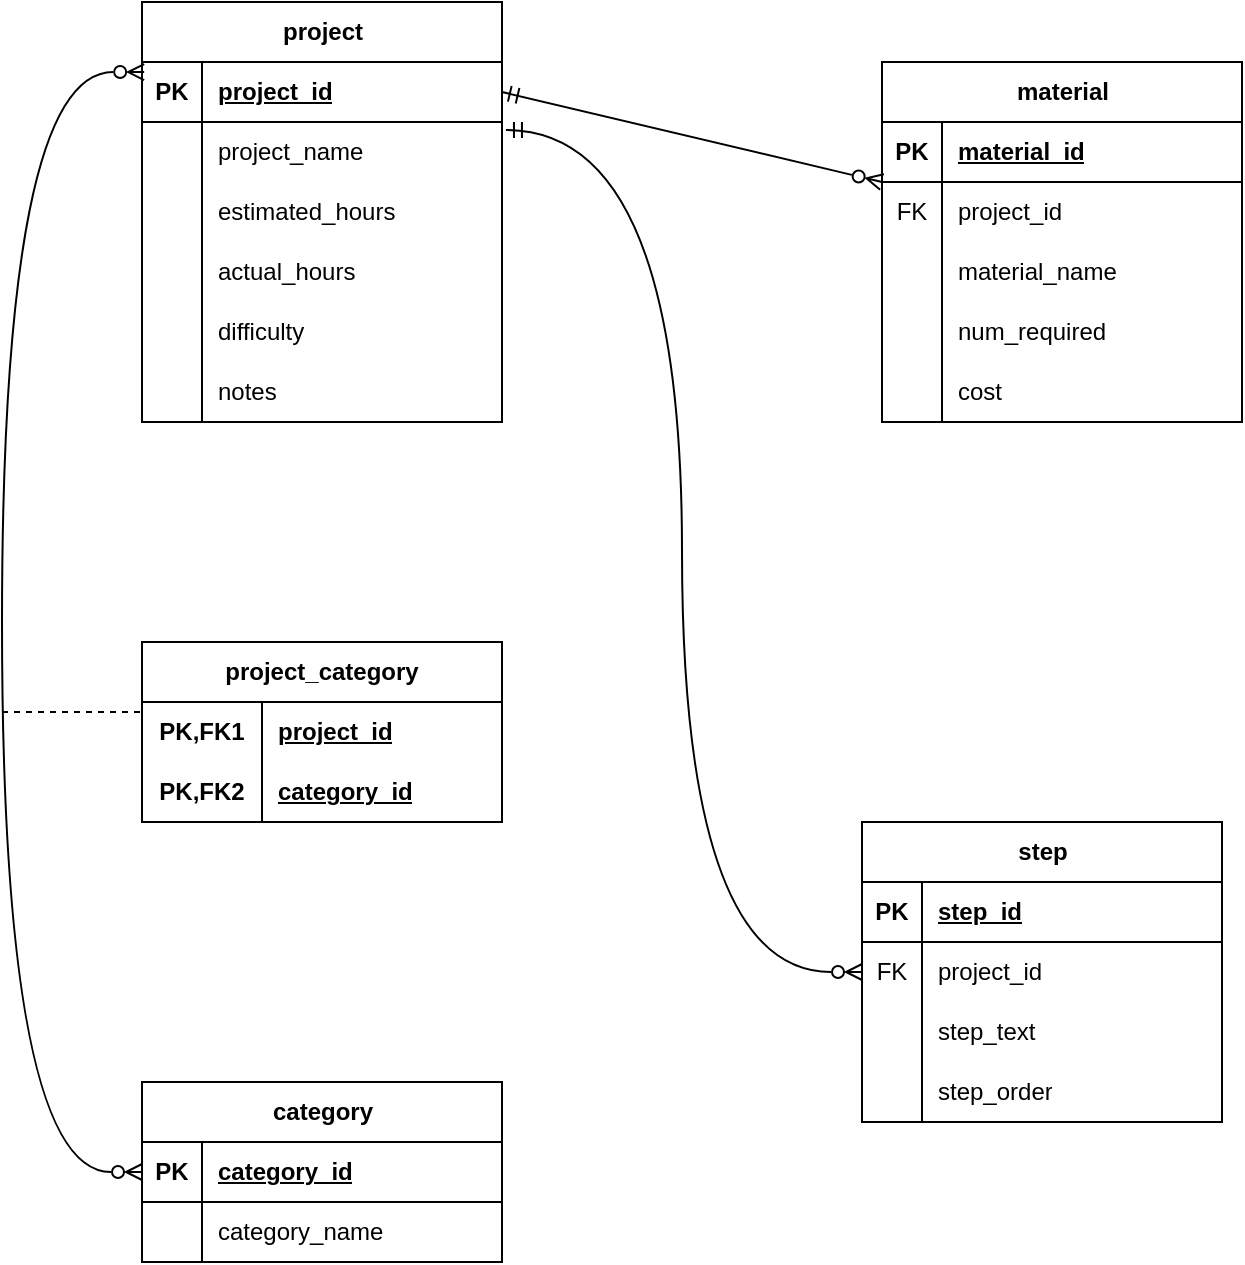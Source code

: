 <mxfile version="24.2.5" type="device">
  <diagram name="Page-1" id="KeR7b5HdFEqE9c_UbtQK">
    <mxGraphModel dx="1434" dy="844" grid="1" gridSize="10" guides="1" tooltips="1" connect="1" arrows="1" fold="1" page="1" pageScale="1" pageWidth="850" pageHeight="1100" math="0" shadow="0">
      <root>
        <mxCell id="0" />
        <mxCell id="1" parent="0" />
        <mxCell id="RJFMy4HQ_x7MkkAByp6B-1" value="project" style="shape=table;startSize=30;container=1;collapsible=1;childLayout=tableLayout;fixedRows=1;rowLines=0;fontStyle=1;align=center;resizeLast=1;html=1;" vertex="1" parent="1">
          <mxGeometry x="110" y="50" width="180" height="210" as="geometry" />
        </mxCell>
        <mxCell id="RJFMy4HQ_x7MkkAByp6B-2" value="" style="shape=tableRow;horizontal=0;startSize=0;swimlaneHead=0;swimlaneBody=0;fillColor=none;collapsible=0;dropTarget=0;points=[[0,0.5],[1,0.5]];portConstraint=eastwest;top=0;left=0;right=0;bottom=1;" vertex="1" parent="RJFMy4HQ_x7MkkAByp6B-1">
          <mxGeometry y="30" width="180" height="30" as="geometry" />
        </mxCell>
        <mxCell id="RJFMy4HQ_x7MkkAByp6B-3" value="PK" style="shape=partialRectangle;connectable=0;fillColor=none;top=0;left=0;bottom=0;right=0;fontStyle=1;overflow=hidden;whiteSpace=wrap;html=1;" vertex="1" parent="RJFMy4HQ_x7MkkAByp6B-2">
          <mxGeometry width="30" height="30" as="geometry">
            <mxRectangle width="30" height="30" as="alternateBounds" />
          </mxGeometry>
        </mxCell>
        <mxCell id="RJFMy4HQ_x7MkkAByp6B-4" value="project_id" style="shape=partialRectangle;connectable=0;fillColor=none;top=0;left=0;bottom=0;right=0;align=left;spacingLeft=6;fontStyle=5;overflow=hidden;whiteSpace=wrap;html=1;" vertex="1" parent="RJFMy4HQ_x7MkkAByp6B-2">
          <mxGeometry x="30" width="150" height="30" as="geometry">
            <mxRectangle width="150" height="30" as="alternateBounds" />
          </mxGeometry>
        </mxCell>
        <mxCell id="RJFMy4HQ_x7MkkAByp6B-5" value="" style="shape=tableRow;horizontal=0;startSize=0;swimlaneHead=0;swimlaneBody=0;fillColor=none;collapsible=0;dropTarget=0;points=[[0,0.5],[1,0.5]];portConstraint=eastwest;top=0;left=0;right=0;bottom=0;" vertex="1" parent="RJFMy4HQ_x7MkkAByp6B-1">
          <mxGeometry y="60" width="180" height="30" as="geometry" />
        </mxCell>
        <mxCell id="RJFMy4HQ_x7MkkAByp6B-6" value="" style="shape=partialRectangle;connectable=0;fillColor=none;top=0;left=0;bottom=0;right=0;editable=1;overflow=hidden;whiteSpace=wrap;html=1;" vertex="1" parent="RJFMy4HQ_x7MkkAByp6B-5">
          <mxGeometry width="30" height="30" as="geometry">
            <mxRectangle width="30" height="30" as="alternateBounds" />
          </mxGeometry>
        </mxCell>
        <mxCell id="RJFMy4HQ_x7MkkAByp6B-7" value="project_name" style="shape=partialRectangle;connectable=0;fillColor=none;top=0;left=0;bottom=0;right=0;align=left;spacingLeft=6;overflow=hidden;whiteSpace=wrap;html=1;" vertex="1" parent="RJFMy4HQ_x7MkkAByp6B-5">
          <mxGeometry x="30" width="150" height="30" as="geometry">
            <mxRectangle width="150" height="30" as="alternateBounds" />
          </mxGeometry>
        </mxCell>
        <mxCell id="RJFMy4HQ_x7MkkAByp6B-8" value="" style="shape=tableRow;horizontal=0;startSize=0;swimlaneHead=0;swimlaneBody=0;fillColor=none;collapsible=0;dropTarget=0;points=[[0,0.5],[1,0.5]];portConstraint=eastwest;top=0;left=0;right=0;bottom=0;" vertex="1" parent="RJFMy4HQ_x7MkkAByp6B-1">
          <mxGeometry y="90" width="180" height="30" as="geometry" />
        </mxCell>
        <mxCell id="RJFMy4HQ_x7MkkAByp6B-9" value="" style="shape=partialRectangle;connectable=0;fillColor=none;top=0;left=0;bottom=0;right=0;editable=1;overflow=hidden;whiteSpace=wrap;html=1;" vertex="1" parent="RJFMy4HQ_x7MkkAByp6B-8">
          <mxGeometry width="30" height="30" as="geometry">
            <mxRectangle width="30" height="30" as="alternateBounds" />
          </mxGeometry>
        </mxCell>
        <mxCell id="RJFMy4HQ_x7MkkAByp6B-10" value="estimated_hours" style="shape=partialRectangle;connectable=0;fillColor=none;top=0;left=0;bottom=0;right=0;align=left;spacingLeft=6;overflow=hidden;whiteSpace=wrap;html=1;" vertex="1" parent="RJFMy4HQ_x7MkkAByp6B-8">
          <mxGeometry x="30" width="150" height="30" as="geometry">
            <mxRectangle width="150" height="30" as="alternateBounds" />
          </mxGeometry>
        </mxCell>
        <mxCell id="RJFMy4HQ_x7MkkAByp6B-11" value="" style="shape=tableRow;horizontal=0;startSize=0;swimlaneHead=0;swimlaneBody=0;fillColor=none;collapsible=0;dropTarget=0;points=[[0,0.5],[1,0.5]];portConstraint=eastwest;top=0;left=0;right=0;bottom=0;" vertex="1" parent="RJFMy4HQ_x7MkkAByp6B-1">
          <mxGeometry y="120" width="180" height="30" as="geometry" />
        </mxCell>
        <mxCell id="RJFMy4HQ_x7MkkAByp6B-12" value="" style="shape=partialRectangle;connectable=0;fillColor=none;top=0;left=0;bottom=0;right=0;editable=1;overflow=hidden;whiteSpace=wrap;html=1;" vertex="1" parent="RJFMy4HQ_x7MkkAByp6B-11">
          <mxGeometry width="30" height="30" as="geometry">
            <mxRectangle width="30" height="30" as="alternateBounds" />
          </mxGeometry>
        </mxCell>
        <mxCell id="RJFMy4HQ_x7MkkAByp6B-13" value="actual_hours" style="shape=partialRectangle;connectable=0;fillColor=none;top=0;left=0;bottom=0;right=0;align=left;spacingLeft=6;overflow=hidden;whiteSpace=wrap;html=1;" vertex="1" parent="RJFMy4HQ_x7MkkAByp6B-11">
          <mxGeometry x="30" width="150" height="30" as="geometry">
            <mxRectangle width="150" height="30" as="alternateBounds" />
          </mxGeometry>
        </mxCell>
        <mxCell id="RJFMy4HQ_x7MkkAByp6B-83" value="" style="shape=tableRow;horizontal=0;startSize=0;swimlaneHead=0;swimlaneBody=0;fillColor=none;collapsible=0;dropTarget=0;points=[[0,0.5],[1,0.5]];portConstraint=eastwest;top=0;left=0;right=0;bottom=0;" vertex="1" parent="RJFMy4HQ_x7MkkAByp6B-1">
          <mxGeometry y="150" width="180" height="30" as="geometry" />
        </mxCell>
        <mxCell id="RJFMy4HQ_x7MkkAByp6B-84" value="" style="shape=partialRectangle;connectable=0;fillColor=none;top=0;left=0;bottom=0;right=0;editable=1;overflow=hidden;whiteSpace=wrap;html=1;" vertex="1" parent="RJFMy4HQ_x7MkkAByp6B-83">
          <mxGeometry width="30" height="30" as="geometry">
            <mxRectangle width="30" height="30" as="alternateBounds" />
          </mxGeometry>
        </mxCell>
        <mxCell id="RJFMy4HQ_x7MkkAByp6B-85" value="difficulty" style="shape=partialRectangle;connectable=0;fillColor=none;top=0;left=0;bottom=0;right=0;align=left;spacingLeft=6;overflow=hidden;whiteSpace=wrap;html=1;" vertex="1" parent="RJFMy4HQ_x7MkkAByp6B-83">
          <mxGeometry x="30" width="150" height="30" as="geometry">
            <mxRectangle width="150" height="30" as="alternateBounds" />
          </mxGeometry>
        </mxCell>
        <mxCell id="RJFMy4HQ_x7MkkAByp6B-86" value="" style="shape=tableRow;horizontal=0;startSize=0;swimlaneHead=0;swimlaneBody=0;fillColor=none;collapsible=0;dropTarget=0;points=[[0,0.5],[1,0.5]];portConstraint=eastwest;top=0;left=0;right=0;bottom=0;" vertex="1" parent="RJFMy4HQ_x7MkkAByp6B-1">
          <mxGeometry y="180" width="180" height="30" as="geometry" />
        </mxCell>
        <mxCell id="RJFMy4HQ_x7MkkAByp6B-87" value="" style="shape=partialRectangle;connectable=0;fillColor=none;top=0;left=0;bottom=0;right=0;editable=1;overflow=hidden;whiteSpace=wrap;html=1;" vertex="1" parent="RJFMy4HQ_x7MkkAByp6B-86">
          <mxGeometry width="30" height="30" as="geometry">
            <mxRectangle width="30" height="30" as="alternateBounds" />
          </mxGeometry>
        </mxCell>
        <mxCell id="RJFMy4HQ_x7MkkAByp6B-88" value="notes" style="shape=partialRectangle;connectable=0;fillColor=none;top=0;left=0;bottom=0;right=0;align=left;spacingLeft=6;overflow=hidden;whiteSpace=wrap;html=1;" vertex="1" parent="RJFMy4HQ_x7MkkAByp6B-86">
          <mxGeometry x="30" width="150" height="30" as="geometry">
            <mxRectangle width="150" height="30" as="alternateBounds" />
          </mxGeometry>
        </mxCell>
        <mxCell id="RJFMy4HQ_x7MkkAByp6B-14" value="category" style="shape=table;startSize=30;container=1;collapsible=1;childLayout=tableLayout;fixedRows=1;rowLines=0;fontStyle=1;align=center;resizeLast=1;html=1;" vertex="1" parent="1">
          <mxGeometry x="110" y="590" width="180" height="90" as="geometry" />
        </mxCell>
        <mxCell id="RJFMy4HQ_x7MkkAByp6B-15" value="" style="shape=tableRow;horizontal=0;startSize=0;swimlaneHead=0;swimlaneBody=0;fillColor=none;collapsible=0;dropTarget=0;points=[[0,0.5],[1,0.5]];portConstraint=eastwest;top=0;left=0;right=0;bottom=1;" vertex="1" parent="RJFMy4HQ_x7MkkAByp6B-14">
          <mxGeometry y="30" width="180" height="30" as="geometry" />
        </mxCell>
        <mxCell id="RJFMy4HQ_x7MkkAByp6B-16" value="PK" style="shape=partialRectangle;connectable=0;fillColor=none;top=0;left=0;bottom=0;right=0;fontStyle=1;overflow=hidden;whiteSpace=wrap;html=1;" vertex="1" parent="RJFMy4HQ_x7MkkAByp6B-15">
          <mxGeometry width="30" height="30" as="geometry">
            <mxRectangle width="30" height="30" as="alternateBounds" />
          </mxGeometry>
        </mxCell>
        <mxCell id="RJFMy4HQ_x7MkkAByp6B-17" value="category_id" style="shape=partialRectangle;connectable=0;fillColor=none;top=0;left=0;bottom=0;right=0;align=left;spacingLeft=6;fontStyle=5;overflow=hidden;whiteSpace=wrap;html=1;" vertex="1" parent="RJFMy4HQ_x7MkkAByp6B-15">
          <mxGeometry x="30" width="150" height="30" as="geometry">
            <mxRectangle width="150" height="30" as="alternateBounds" />
          </mxGeometry>
        </mxCell>
        <mxCell id="RJFMy4HQ_x7MkkAByp6B-18" value="" style="shape=tableRow;horizontal=0;startSize=0;swimlaneHead=0;swimlaneBody=0;fillColor=none;collapsible=0;dropTarget=0;points=[[0,0.5],[1,0.5]];portConstraint=eastwest;top=0;left=0;right=0;bottom=0;" vertex="1" parent="RJFMy4HQ_x7MkkAByp6B-14">
          <mxGeometry y="60" width="180" height="30" as="geometry" />
        </mxCell>
        <mxCell id="RJFMy4HQ_x7MkkAByp6B-19" value="" style="shape=partialRectangle;connectable=0;fillColor=none;top=0;left=0;bottom=0;right=0;editable=1;overflow=hidden;whiteSpace=wrap;html=1;" vertex="1" parent="RJFMy4HQ_x7MkkAByp6B-18">
          <mxGeometry width="30" height="30" as="geometry">
            <mxRectangle width="30" height="30" as="alternateBounds" />
          </mxGeometry>
        </mxCell>
        <mxCell id="RJFMy4HQ_x7MkkAByp6B-20" value="category_name" style="shape=partialRectangle;connectable=0;fillColor=none;top=0;left=0;bottom=0;right=0;align=left;spacingLeft=6;overflow=hidden;whiteSpace=wrap;html=1;" vertex="1" parent="RJFMy4HQ_x7MkkAByp6B-18">
          <mxGeometry x="30" width="150" height="30" as="geometry">
            <mxRectangle width="150" height="30" as="alternateBounds" />
          </mxGeometry>
        </mxCell>
        <mxCell id="RJFMy4HQ_x7MkkAByp6B-44" value="project_category" style="shape=table;startSize=30;container=1;collapsible=1;childLayout=tableLayout;fixedRows=1;rowLines=0;fontStyle=1;align=center;resizeLast=1;html=1;whiteSpace=wrap;" vertex="1" parent="1">
          <mxGeometry x="110" y="370" width="180" height="90" as="geometry" />
        </mxCell>
        <mxCell id="RJFMy4HQ_x7MkkAByp6B-45" value="" style="shape=tableRow;horizontal=0;startSize=0;swimlaneHead=0;swimlaneBody=0;fillColor=none;collapsible=0;dropTarget=0;points=[[0,0.5],[1,0.5]];portConstraint=eastwest;top=0;left=0;right=0;bottom=0;html=1;" vertex="1" parent="RJFMy4HQ_x7MkkAByp6B-44">
          <mxGeometry y="30" width="180" height="30" as="geometry" />
        </mxCell>
        <mxCell id="RJFMy4HQ_x7MkkAByp6B-46" value="PK,FK1" style="shape=partialRectangle;connectable=0;fillColor=none;top=0;left=0;bottom=0;right=0;fontStyle=1;overflow=hidden;html=1;whiteSpace=wrap;" vertex="1" parent="RJFMy4HQ_x7MkkAByp6B-45">
          <mxGeometry width="60" height="30" as="geometry">
            <mxRectangle width="60" height="30" as="alternateBounds" />
          </mxGeometry>
        </mxCell>
        <mxCell id="RJFMy4HQ_x7MkkAByp6B-47" value="project_id" style="shape=partialRectangle;connectable=0;fillColor=none;top=0;left=0;bottom=0;right=0;align=left;spacingLeft=6;fontStyle=5;overflow=hidden;html=1;whiteSpace=wrap;" vertex="1" parent="RJFMy4HQ_x7MkkAByp6B-45">
          <mxGeometry x="60" width="120" height="30" as="geometry">
            <mxRectangle width="120" height="30" as="alternateBounds" />
          </mxGeometry>
        </mxCell>
        <mxCell id="RJFMy4HQ_x7MkkAByp6B-48" value="" style="shape=tableRow;horizontal=0;startSize=0;swimlaneHead=0;swimlaneBody=0;fillColor=none;collapsible=0;dropTarget=0;points=[[0,0.5],[1,0.5]];portConstraint=eastwest;top=0;left=0;right=0;bottom=1;html=1;" vertex="1" parent="RJFMy4HQ_x7MkkAByp6B-44">
          <mxGeometry y="60" width="180" height="30" as="geometry" />
        </mxCell>
        <mxCell id="RJFMy4HQ_x7MkkAByp6B-49" value="PK,FK2" style="shape=partialRectangle;connectable=0;fillColor=none;top=0;left=0;bottom=0;right=0;fontStyle=1;overflow=hidden;html=1;whiteSpace=wrap;" vertex="1" parent="RJFMy4HQ_x7MkkAByp6B-48">
          <mxGeometry width="60" height="30" as="geometry">
            <mxRectangle width="60" height="30" as="alternateBounds" />
          </mxGeometry>
        </mxCell>
        <mxCell id="RJFMy4HQ_x7MkkAByp6B-50" value="category_id" style="shape=partialRectangle;connectable=0;fillColor=none;top=0;left=0;bottom=0;right=0;align=left;spacingLeft=6;fontStyle=5;overflow=hidden;html=1;whiteSpace=wrap;" vertex="1" parent="RJFMy4HQ_x7MkkAByp6B-48">
          <mxGeometry x="60" width="120" height="30" as="geometry">
            <mxRectangle width="120" height="30" as="alternateBounds" />
          </mxGeometry>
        </mxCell>
        <mxCell id="RJFMy4HQ_x7MkkAByp6B-57" value="material" style="shape=table;startSize=30;container=1;collapsible=1;childLayout=tableLayout;fixedRows=1;rowLines=0;fontStyle=1;align=center;resizeLast=1;html=1;" vertex="1" parent="1">
          <mxGeometry x="480" y="80" width="180" height="180" as="geometry" />
        </mxCell>
        <mxCell id="RJFMy4HQ_x7MkkAByp6B-58" value="" style="shape=tableRow;horizontal=0;startSize=0;swimlaneHead=0;swimlaneBody=0;fillColor=none;collapsible=0;dropTarget=0;points=[[0,0.5],[1,0.5]];portConstraint=eastwest;top=0;left=0;right=0;bottom=1;" vertex="1" parent="RJFMy4HQ_x7MkkAByp6B-57">
          <mxGeometry y="30" width="180" height="30" as="geometry" />
        </mxCell>
        <mxCell id="RJFMy4HQ_x7MkkAByp6B-59" value="PK" style="shape=partialRectangle;connectable=0;fillColor=none;top=0;left=0;bottom=0;right=0;fontStyle=1;overflow=hidden;whiteSpace=wrap;html=1;" vertex="1" parent="RJFMy4HQ_x7MkkAByp6B-58">
          <mxGeometry width="30" height="30" as="geometry">
            <mxRectangle width="30" height="30" as="alternateBounds" />
          </mxGeometry>
        </mxCell>
        <mxCell id="RJFMy4HQ_x7MkkAByp6B-60" value="material_id" style="shape=partialRectangle;connectable=0;fillColor=none;top=0;left=0;bottom=0;right=0;align=left;spacingLeft=6;fontStyle=5;overflow=hidden;whiteSpace=wrap;html=1;" vertex="1" parent="RJFMy4HQ_x7MkkAByp6B-58">
          <mxGeometry x="30" width="150" height="30" as="geometry">
            <mxRectangle width="150" height="30" as="alternateBounds" />
          </mxGeometry>
        </mxCell>
        <mxCell id="RJFMy4HQ_x7MkkAByp6B-61" value="" style="shape=tableRow;horizontal=0;startSize=0;swimlaneHead=0;swimlaneBody=0;fillColor=none;collapsible=0;dropTarget=0;points=[[0,0.5],[1,0.5]];portConstraint=eastwest;top=0;left=0;right=0;bottom=0;" vertex="1" parent="RJFMy4HQ_x7MkkAByp6B-57">
          <mxGeometry y="60" width="180" height="30" as="geometry" />
        </mxCell>
        <mxCell id="RJFMy4HQ_x7MkkAByp6B-62" value="FK" style="shape=partialRectangle;connectable=0;fillColor=none;top=0;left=0;bottom=0;right=0;editable=1;overflow=hidden;whiteSpace=wrap;html=1;" vertex="1" parent="RJFMy4HQ_x7MkkAByp6B-61">
          <mxGeometry width="30" height="30" as="geometry">
            <mxRectangle width="30" height="30" as="alternateBounds" />
          </mxGeometry>
        </mxCell>
        <mxCell id="RJFMy4HQ_x7MkkAByp6B-63" value="project_id" style="shape=partialRectangle;connectable=0;fillColor=none;top=0;left=0;bottom=0;right=0;align=left;spacingLeft=6;overflow=hidden;whiteSpace=wrap;html=1;" vertex="1" parent="RJFMy4HQ_x7MkkAByp6B-61">
          <mxGeometry x="30" width="150" height="30" as="geometry">
            <mxRectangle width="150" height="30" as="alternateBounds" />
          </mxGeometry>
        </mxCell>
        <mxCell id="RJFMy4HQ_x7MkkAByp6B-64" value="" style="shape=tableRow;horizontal=0;startSize=0;swimlaneHead=0;swimlaneBody=0;fillColor=none;collapsible=0;dropTarget=0;points=[[0,0.5],[1,0.5]];portConstraint=eastwest;top=0;left=0;right=0;bottom=0;" vertex="1" parent="RJFMy4HQ_x7MkkAByp6B-57">
          <mxGeometry y="90" width="180" height="30" as="geometry" />
        </mxCell>
        <mxCell id="RJFMy4HQ_x7MkkAByp6B-65" value="" style="shape=partialRectangle;connectable=0;fillColor=none;top=0;left=0;bottom=0;right=0;editable=1;overflow=hidden;whiteSpace=wrap;html=1;" vertex="1" parent="RJFMy4HQ_x7MkkAByp6B-64">
          <mxGeometry width="30" height="30" as="geometry">
            <mxRectangle width="30" height="30" as="alternateBounds" />
          </mxGeometry>
        </mxCell>
        <mxCell id="RJFMy4HQ_x7MkkAByp6B-66" value="material_name" style="shape=partialRectangle;connectable=0;fillColor=none;top=0;left=0;bottom=0;right=0;align=left;spacingLeft=6;overflow=hidden;whiteSpace=wrap;html=1;" vertex="1" parent="RJFMy4HQ_x7MkkAByp6B-64">
          <mxGeometry x="30" width="150" height="30" as="geometry">
            <mxRectangle width="150" height="30" as="alternateBounds" />
          </mxGeometry>
        </mxCell>
        <mxCell id="RJFMy4HQ_x7MkkAByp6B-67" value="" style="shape=tableRow;horizontal=0;startSize=0;swimlaneHead=0;swimlaneBody=0;fillColor=none;collapsible=0;dropTarget=0;points=[[0,0.5],[1,0.5]];portConstraint=eastwest;top=0;left=0;right=0;bottom=0;" vertex="1" parent="RJFMy4HQ_x7MkkAByp6B-57">
          <mxGeometry y="120" width="180" height="30" as="geometry" />
        </mxCell>
        <mxCell id="RJFMy4HQ_x7MkkAByp6B-68" value="" style="shape=partialRectangle;connectable=0;fillColor=none;top=0;left=0;bottom=0;right=0;editable=1;overflow=hidden;whiteSpace=wrap;html=1;" vertex="1" parent="RJFMy4HQ_x7MkkAByp6B-67">
          <mxGeometry width="30" height="30" as="geometry">
            <mxRectangle width="30" height="30" as="alternateBounds" />
          </mxGeometry>
        </mxCell>
        <mxCell id="RJFMy4HQ_x7MkkAByp6B-69" value="num_required" style="shape=partialRectangle;connectable=0;fillColor=none;top=0;left=0;bottom=0;right=0;align=left;spacingLeft=6;overflow=hidden;whiteSpace=wrap;html=1;" vertex="1" parent="RJFMy4HQ_x7MkkAByp6B-67">
          <mxGeometry x="30" width="150" height="30" as="geometry">
            <mxRectangle width="150" height="30" as="alternateBounds" />
          </mxGeometry>
        </mxCell>
        <mxCell id="RJFMy4HQ_x7MkkAByp6B-89" value="" style="shape=tableRow;horizontal=0;startSize=0;swimlaneHead=0;swimlaneBody=0;fillColor=none;collapsible=0;dropTarget=0;points=[[0,0.5],[1,0.5]];portConstraint=eastwest;top=0;left=0;right=0;bottom=0;" vertex="1" parent="RJFMy4HQ_x7MkkAByp6B-57">
          <mxGeometry y="150" width="180" height="30" as="geometry" />
        </mxCell>
        <mxCell id="RJFMy4HQ_x7MkkAByp6B-90" value="" style="shape=partialRectangle;connectable=0;fillColor=none;top=0;left=0;bottom=0;right=0;editable=1;overflow=hidden;whiteSpace=wrap;html=1;" vertex="1" parent="RJFMy4HQ_x7MkkAByp6B-89">
          <mxGeometry width="30" height="30" as="geometry">
            <mxRectangle width="30" height="30" as="alternateBounds" />
          </mxGeometry>
        </mxCell>
        <mxCell id="RJFMy4HQ_x7MkkAByp6B-91" value="cost" style="shape=partialRectangle;connectable=0;fillColor=none;top=0;left=0;bottom=0;right=0;align=left;spacingLeft=6;overflow=hidden;whiteSpace=wrap;html=1;" vertex="1" parent="RJFMy4HQ_x7MkkAByp6B-89">
          <mxGeometry x="30" width="150" height="30" as="geometry">
            <mxRectangle width="150" height="30" as="alternateBounds" />
          </mxGeometry>
        </mxCell>
        <mxCell id="RJFMy4HQ_x7MkkAByp6B-70" value="step" style="shape=table;startSize=30;container=1;collapsible=1;childLayout=tableLayout;fixedRows=1;rowLines=0;fontStyle=1;align=center;resizeLast=1;html=1;" vertex="1" parent="1">
          <mxGeometry x="470" y="460" width="180" height="150" as="geometry" />
        </mxCell>
        <mxCell id="RJFMy4HQ_x7MkkAByp6B-71" value="" style="shape=tableRow;horizontal=0;startSize=0;swimlaneHead=0;swimlaneBody=0;fillColor=none;collapsible=0;dropTarget=0;points=[[0,0.5],[1,0.5]];portConstraint=eastwest;top=0;left=0;right=0;bottom=1;" vertex="1" parent="RJFMy4HQ_x7MkkAByp6B-70">
          <mxGeometry y="30" width="180" height="30" as="geometry" />
        </mxCell>
        <mxCell id="RJFMy4HQ_x7MkkAByp6B-72" value="PK" style="shape=partialRectangle;connectable=0;fillColor=none;top=0;left=0;bottom=0;right=0;fontStyle=1;overflow=hidden;whiteSpace=wrap;html=1;" vertex="1" parent="RJFMy4HQ_x7MkkAByp6B-71">
          <mxGeometry width="30" height="30" as="geometry">
            <mxRectangle width="30" height="30" as="alternateBounds" />
          </mxGeometry>
        </mxCell>
        <mxCell id="RJFMy4HQ_x7MkkAByp6B-73" value="step_id" style="shape=partialRectangle;connectable=0;fillColor=none;top=0;left=0;bottom=0;right=0;align=left;spacingLeft=6;fontStyle=5;overflow=hidden;whiteSpace=wrap;html=1;" vertex="1" parent="RJFMy4HQ_x7MkkAByp6B-71">
          <mxGeometry x="30" width="150" height="30" as="geometry">
            <mxRectangle width="150" height="30" as="alternateBounds" />
          </mxGeometry>
        </mxCell>
        <mxCell id="RJFMy4HQ_x7MkkAByp6B-74" value="" style="shape=tableRow;horizontal=0;startSize=0;swimlaneHead=0;swimlaneBody=0;fillColor=none;collapsible=0;dropTarget=0;points=[[0,0.5],[1,0.5]];portConstraint=eastwest;top=0;left=0;right=0;bottom=0;" vertex="1" parent="RJFMy4HQ_x7MkkAByp6B-70">
          <mxGeometry y="60" width="180" height="30" as="geometry" />
        </mxCell>
        <mxCell id="RJFMy4HQ_x7MkkAByp6B-75" value="FK" style="shape=partialRectangle;connectable=0;fillColor=none;top=0;left=0;bottom=0;right=0;editable=1;overflow=hidden;whiteSpace=wrap;html=1;" vertex="1" parent="RJFMy4HQ_x7MkkAByp6B-74">
          <mxGeometry width="30" height="30" as="geometry">
            <mxRectangle width="30" height="30" as="alternateBounds" />
          </mxGeometry>
        </mxCell>
        <mxCell id="RJFMy4HQ_x7MkkAByp6B-76" value="project_id" style="shape=partialRectangle;connectable=0;fillColor=none;top=0;left=0;bottom=0;right=0;align=left;spacingLeft=6;overflow=hidden;whiteSpace=wrap;html=1;" vertex="1" parent="RJFMy4HQ_x7MkkAByp6B-74">
          <mxGeometry x="30" width="150" height="30" as="geometry">
            <mxRectangle width="150" height="30" as="alternateBounds" />
          </mxGeometry>
        </mxCell>
        <mxCell id="RJFMy4HQ_x7MkkAByp6B-77" value="" style="shape=tableRow;horizontal=0;startSize=0;swimlaneHead=0;swimlaneBody=0;fillColor=none;collapsible=0;dropTarget=0;points=[[0,0.5],[1,0.5]];portConstraint=eastwest;top=0;left=0;right=0;bottom=0;" vertex="1" parent="RJFMy4HQ_x7MkkAByp6B-70">
          <mxGeometry y="90" width="180" height="30" as="geometry" />
        </mxCell>
        <mxCell id="RJFMy4HQ_x7MkkAByp6B-78" value="" style="shape=partialRectangle;connectable=0;fillColor=none;top=0;left=0;bottom=0;right=0;editable=1;overflow=hidden;whiteSpace=wrap;html=1;" vertex="1" parent="RJFMy4HQ_x7MkkAByp6B-77">
          <mxGeometry width="30" height="30" as="geometry">
            <mxRectangle width="30" height="30" as="alternateBounds" />
          </mxGeometry>
        </mxCell>
        <mxCell id="RJFMy4HQ_x7MkkAByp6B-79" value="step_text" style="shape=partialRectangle;connectable=0;fillColor=none;top=0;left=0;bottom=0;right=0;align=left;spacingLeft=6;overflow=hidden;whiteSpace=wrap;html=1;" vertex="1" parent="RJFMy4HQ_x7MkkAByp6B-77">
          <mxGeometry x="30" width="150" height="30" as="geometry">
            <mxRectangle width="150" height="30" as="alternateBounds" />
          </mxGeometry>
        </mxCell>
        <mxCell id="RJFMy4HQ_x7MkkAByp6B-80" value="" style="shape=tableRow;horizontal=0;startSize=0;swimlaneHead=0;swimlaneBody=0;fillColor=none;collapsible=0;dropTarget=0;points=[[0,0.5],[1,0.5]];portConstraint=eastwest;top=0;left=0;right=0;bottom=0;" vertex="1" parent="RJFMy4HQ_x7MkkAByp6B-70">
          <mxGeometry y="120" width="180" height="30" as="geometry" />
        </mxCell>
        <mxCell id="RJFMy4HQ_x7MkkAByp6B-81" value="" style="shape=partialRectangle;connectable=0;fillColor=none;top=0;left=0;bottom=0;right=0;editable=1;overflow=hidden;whiteSpace=wrap;html=1;" vertex="1" parent="RJFMy4HQ_x7MkkAByp6B-80">
          <mxGeometry width="30" height="30" as="geometry">
            <mxRectangle width="30" height="30" as="alternateBounds" />
          </mxGeometry>
        </mxCell>
        <mxCell id="RJFMy4HQ_x7MkkAByp6B-82" value="step_order" style="shape=partialRectangle;connectable=0;fillColor=none;top=0;left=0;bottom=0;right=0;align=left;spacingLeft=6;overflow=hidden;whiteSpace=wrap;html=1;" vertex="1" parent="RJFMy4HQ_x7MkkAByp6B-80">
          <mxGeometry x="30" width="150" height="30" as="geometry">
            <mxRectangle width="150" height="30" as="alternateBounds" />
          </mxGeometry>
        </mxCell>
        <mxCell id="RJFMy4HQ_x7MkkAByp6B-92" value="" style="fontSize=12;html=1;endArrow=ERzeroToMany;endFill=0;rounded=0;exitX=0;exitY=0.5;exitDx=0;exitDy=0;entryX=0.006;entryY=0.167;entryDx=0;entryDy=0;entryPerimeter=0;edgeStyle=orthogonalEdgeStyle;curved=1;startArrow=ERzeroToMany;startFill=0;" edge="1" parent="1" source="RJFMy4HQ_x7MkkAByp6B-15" target="RJFMy4HQ_x7MkkAByp6B-2">
          <mxGeometry width="100" height="100" relative="1" as="geometry">
            <mxPoint x="20" y="190" as="sourcePoint" />
            <mxPoint x="110" y="95" as="targetPoint" />
            <Array as="points">
              <mxPoint x="40" y="635" />
              <mxPoint x="40" y="85" />
            </Array>
          </mxGeometry>
        </mxCell>
        <mxCell id="RJFMy4HQ_x7MkkAByp6B-95" value="" style="line;strokeWidth=1;rotatable=0;dashed=1;labelPosition=right;align=left;verticalAlign=middle;spacingTop=0;spacingLeft=6;points=[];portConstraint=eastwest;" vertex="1" parent="1">
          <mxGeometry x="40" y="400" width="70" height="10" as="geometry" />
        </mxCell>
        <mxCell id="RJFMy4HQ_x7MkkAByp6B-96" value="" style="fontSize=12;html=1;endArrow=ERzeroToMany;endFill=0;rounded=0;exitX=1;exitY=0.5;exitDx=0;exitDy=0;entryX=0;entryY=0.5;entryDx=0;entryDy=0;startArrow=ERmandOne;startFill=0;" edge="1" parent="1" source="RJFMy4HQ_x7MkkAByp6B-2">
          <mxGeometry width="100" height="100" relative="1" as="geometry">
            <mxPoint x="290" y="80" as="sourcePoint" />
            <mxPoint x="480" y="140" as="targetPoint" />
          </mxGeometry>
        </mxCell>
        <mxCell id="RJFMy4HQ_x7MkkAByp6B-97" value="" style="edgeStyle=orthogonalEdgeStyle;fontSize=12;html=1;endArrow=ERzeroToMany;endFill=0;rounded=0;exitX=1.011;exitY=0.133;exitDx=0;exitDy=0;entryX=0;entryY=0.5;entryDx=0;entryDy=0;curved=1;startArrow=ERmandOne;startFill=0;exitPerimeter=0;" edge="1" parent="1" source="RJFMy4HQ_x7MkkAByp6B-5" target="RJFMy4HQ_x7MkkAByp6B-74">
          <mxGeometry width="100" height="100" relative="1" as="geometry">
            <mxPoint x="370" y="480" as="sourcePoint" />
            <mxPoint x="470" y="380" as="targetPoint" />
          </mxGeometry>
        </mxCell>
      </root>
    </mxGraphModel>
  </diagram>
</mxfile>
